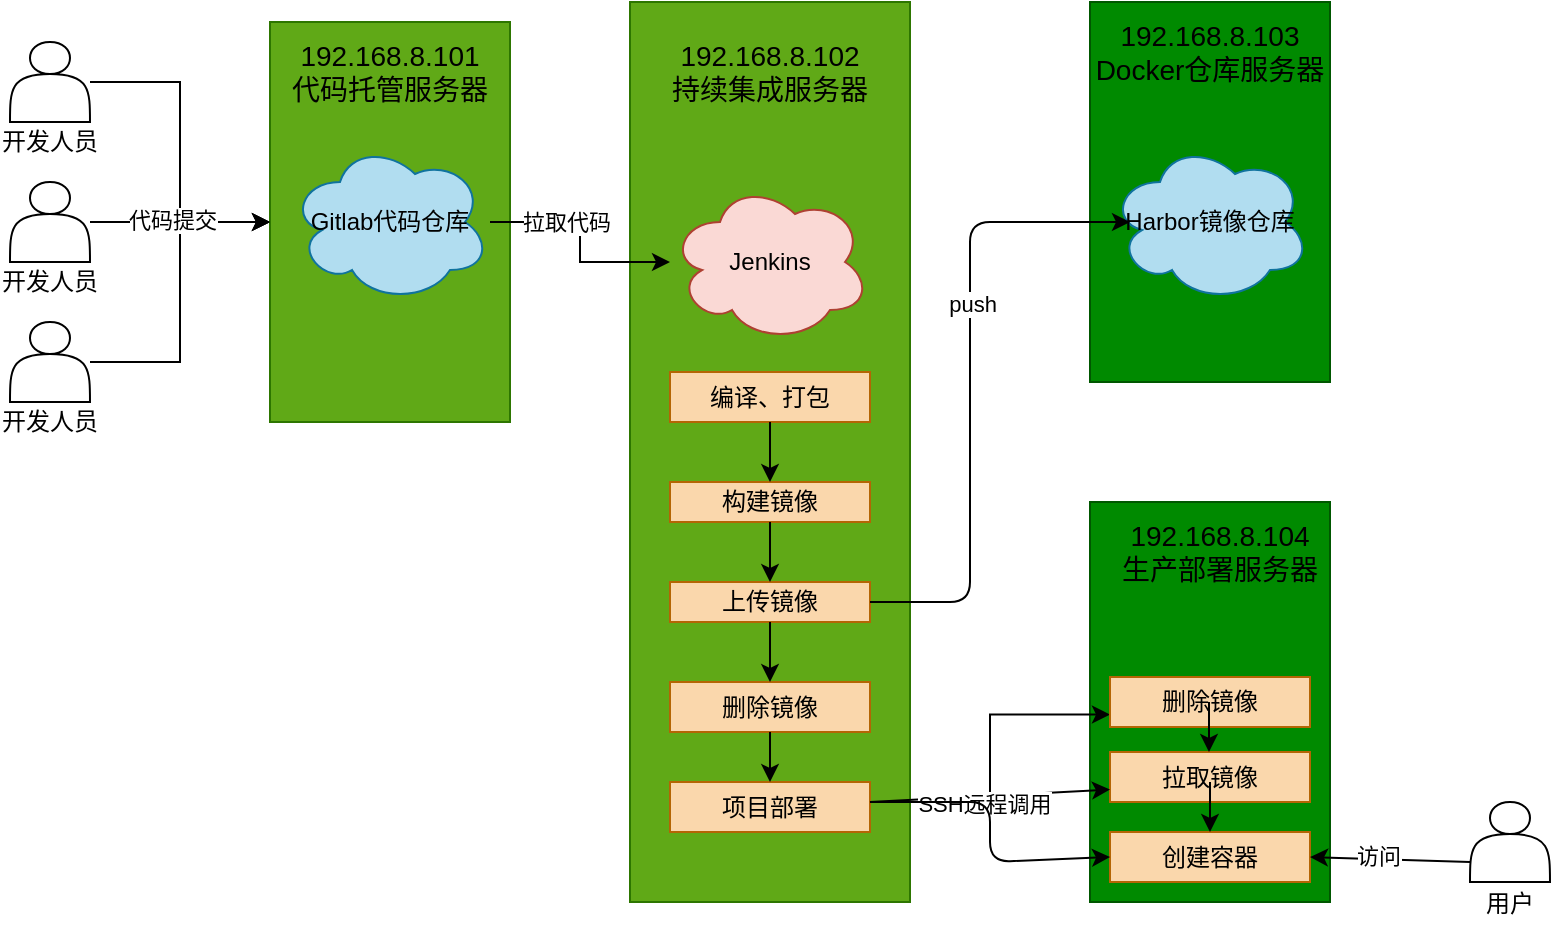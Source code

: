 <mxfile version="14.9.2" type="github">
  <diagram id="fjrZGpHGLL3Sn7Pny3cT" name="Page-1">
    <mxGraphModel dx="1426" dy="769" grid="1" gridSize="10" guides="1" tooltips="1" connect="1" arrows="1" fold="1" page="1" pageScale="1" pageWidth="827" pageHeight="1169" math="0" shadow="0">
      <root>
        <mxCell id="0" />
        <mxCell id="1" parent="0" />
        <mxCell id="ySgAJ4QI3XLkfdpez1up-10" value="" style="edgeStyle=orthogonalEdgeStyle;rounded=0;orthogonalLoop=1;jettySize=auto;html=1;" edge="1" parent="1" source="ySgAJ4QI3XLkfdpez1up-2" target="ySgAJ4QI3XLkfdpez1up-4">
          <mxGeometry relative="1" as="geometry" />
        </mxCell>
        <mxCell id="ySgAJ4QI3XLkfdpez1up-2" value="" style="shape=actor;whiteSpace=wrap;html=1;" vertex="1" parent="1">
          <mxGeometry x="20" y="100" width="40" height="40" as="geometry" />
        </mxCell>
        <mxCell id="ySgAJ4QI3XLkfdpez1up-4" value="" style="verticalLabelPosition=bottom;verticalAlign=top;html=1;shape=mxgraph.basic.rect;fillColor2=none;strokeWidth=1;size=20;indent=5;fillColor=#60a917;strokeColor=#2D7600;fontColor=#ffffff;" vertex="1" parent="1">
          <mxGeometry x="150" y="90" width="120" height="200" as="geometry" />
        </mxCell>
        <mxCell id="ySgAJ4QI3XLkfdpez1up-5" value="" style="verticalLabelPosition=bottom;verticalAlign=top;html=1;shape=mxgraph.basic.rect;fillColor2=none;strokeWidth=1;size=20;indent=5;fillColor=#60a917;strokeColor=#2D7600;fontColor=#ffffff;" vertex="1" parent="1">
          <mxGeometry x="330" y="80" width="140" height="450" as="geometry" />
        </mxCell>
        <mxCell id="ySgAJ4QI3XLkfdpez1up-6" value="" style="verticalLabelPosition=bottom;verticalAlign=top;html=1;shape=mxgraph.basic.rect;fillColor2=none;strokeWidth=1;size=20;indent=5;fillColor=#008a00;strokeColor=#005700;fontColor=#ffffff;" vertex="1" parent="1">
          <mxGeometry x="560" y="80" width="120" height="190" as="geometry" />
        </mxCell>
        <mxCell id="ySgAJ4QI3XLkfdpez1up-7" value="" style="verticalLabelPosition=bottom;verticalAlign=top;html=1;shape=mxgraph.basic.rect;fillColor2=none;strokeWidth=1;size=20;indent=5;fillColor=#008a00;strokeColor=#005700;fontColor=#ffffff;" vertex="1" parent="1">
          <mxGeometry x="560" y="330" width="120" height="200" as="geometry" />
        </mxCell>
        <mxCell id="ySgAJ4QI3XLkfdpez1up-11" value="" style="edgeStyle=orthogonalEdgeStyle;rounded=0;orthogonalLoop=1;jettySize=auto;html=1;" edge="1" parent="1" source="ySgAJ4QI3XLkfdpez1up-8" target="ySgAJ4QI3XLkfdpez1up-4">
          <mxGeometry relative="1" as="geometry" />
        </mxCell>
        <mxCell id="ySgAJ4QI3XLkfdpez1up-8" value="" style="shape=actor;whiteSpace=wrap;html=1;" vertex="1" parent="1">
          <mxGeometry x="20" y="170" width="40" height="40" as="geometry" />
        </mxCell>
        <mxCell id="ySgAJ4QI3XLkfdpez1up-12" value="" style="edgeStyle=orthogonalEdgeStyle;rounded=0;orthogonalLoop=1;jettySize=auto;html=1;" edge="1" parent="1" source="ySgAJ4QI3XLkfdpez1up-9" target="ySgAJ4QI3XLkfdpez1up-4">
          <mxGeometry relative="1" as="geometry" />
        </mxCell>
        <mxCell id="ySgAJ4QI3XLkfdpez1up-13" value="代码提交" style="edgeLabel;html=1;align=center;verticalAlign=middle;resizable=0;points=[];" vertex="1" connectable="0" parent="ySgAJ4QI3XLkfdpez1up-12">
          <mxGeometry x="0.438" y="4" relative="1" as="geometry">
            <mxPoint x="-4" y="3" as="offset" />
          </mxGeometry>
        </mxCell>
        <mxCell id="ySgAJ4QI3XLkfdpez1up-9" value="" style="shape=actor;whiteSpace=wrap;html=1;" vertex="1" parent="1">
          <mxGeometry x="20" y="240" width="40" height="40" as="geometry" />
        </mxCell>
        <mxCell id="ySgAJ4QI3XLkfdpez1up-15" value="开发人员" style="text;html=1;strokeColor=none;fillColor=none;align=center;verticalAlign=middle;whiteSpace=wrap;rounded=0;" vertex="1" parent="1">
          <mxGeometry x="15" y="140" width="50" height="20" as="geometry" />
        </mxCell>
        <mxCell id="ySgAJ4QI3XLkfdpez1up-16" value="开发人员" style="text;html=1;strokeColor=none;fillColor=none;align=center;verticalAlign=middle;whiteSpace=wrap;rounded=0;" vertex="1" parent="1">
          <mxGeometry x="15" y="210" width="50" height="20" as="geometry" />
        </mxCell>
        <mxCell id="ySgAJ4QI3XLkfdpez1up-17" value="开发人员" style="text;html=1;strokeColor=none;fillColor=none;align=center;verticalAlign=middle;whiteSpace=wrap;rounded=0;" vertex="1" parent="1">
          <mxGeometry x="15" y="280" width="50" height="20" as="geometry" />
        </mxCell>
        <mxCell id="ySgAJ4QI3XLkfdpez1up-18" value="&lt;font style=&quot;font-size: 14px&quot;&gt;192.168.8.101&lt;br&gt;代码托管服务器&lt;/font&gt;" style="text;html=1;strokeColor=none;fillColor=none;align=center;verticalAlign=middle;whiteSpace=wrap;rounded=0;" vertex="1" parent="1">
          <mxGeometry x="160" y="90" width="100" height="50" as="geometry" />
        </mxCell>
        <mxCell id="ySgAJ4QI3XLkfdpez1up-23" value="" style="edgeStyle=orthogonalEdgeStyle;rounded=0;orthogonalLoop=1;jettySize=auto;html=1;" edge="1" parent="1" source="ySgAJ4QI3XLkfdpez1up-19" target="ySgAJ4QI3XLkfdpez1up-22">
          <mxGeometry relative="1" as="geometry" />
        </mxCell>
        <mxCell id="ySgAJ4QI3XLkfdpez1up-24" value="拉取代码" style="edgeLabel;html=1;align=center;verticalAlign=middle;resizable=0;points=[];" vertex="1" connectable="0" parent="ySgAJ4QI3XLkfdpez1up-23">
          <mxGeometry x="-0.32" relative="1" as="geometry">
            <mxPoint as="offset" />
          </mxGeometry>
        </mxCell>
        <mxCell id="ySgAJ4QI3XLkfdpez1up-19" value="Gitlab代码仓库" style="ellipse;shape=cloud;whiteSpace=wrap;html=1;fillColor=#b1ddf0;strokeColor=#10739e;" vertex="1" parent="1">
          <mxGeometry x="160" y="150" width="100" height="80" as="geometry" />
        </mxCell>
        <mxCell id="ySgAJ4QI3XLkfdpez1up-21" value="&lt;font style=&quot;font-size: 14px&quot;&gt;192.168.8.102&lt;br&gt;持续集成服务器&lt;/font&gt;" style="text;html=1;strokeColor=none;fillColor=none;align=center;verticalAlign=middle;whiteSpace=wrap;rounded=0;" vertex="1" parent="1">
          <mxGeometry x="350" y="90" width="100" height="50" as="geometry" />
        </mxCell>
        <mxCell id="ySgAJ4QI3XLkfdpez1up-22" value="Jenkins" style="ellipse;shape=cloud;whiteSpace=wrap;html=1;fillColor=#fad9d5;strokeColor=#ae4132;" vertex="1" parent="1">
          <mxGeometry x="350" y="170" width="100" height="80" as="geometry" />
        </mxCell>
        <mxCell id="ySgAJ4QI3XLkfdpez1up-25" value="编译、打包" style="text;html=1;strokeColor=#b46504;fillColor=#fad7ac;align=center;verticalAlign=middle;whiteSpace=wrap;rounded=0;" vertex="1" parent="1">
          <mxGeometry x="350" y="265" width="100" height="25" as="geometry" />
        </mxCell>
        <mxCell id="ySgAJ4QI3XLkfdpez1up-26" value="构建镜像" style="text;html=1;strokeColor=#b46504;fillColor=#fad7ac;align=center;verticalAlign=middle;whiteSpace=wrap;rounded=0;" vertex="1" parent="1">
          <mxGeometry x="350" y="320" width="100" height="20" as="geometry" />
        </mxCell>
        <mxCell id="ySgAJ4QI3XLkfdpez1up-27" value="上传镜像" style="text;html=1;strokeColor=#b46504;fillColor=#fad7ac;align=center;verticalAlign=middle;whiteSpace=wrap;rounded=0;" vertex="1" parent="1">
          <mxGeometry x="350" y="370" width="100" height="20" as="geometry" />
        </mxCell>
        <mxCell id="ySgAJ4QI3XLkfdpez1up-28" value="删除镜像" style="text;html=1;strokeColor=#b46504;fillColor=#fad7ac;align=center;verticalAlign=middle;whiteSpace=wrap;rounded=0;" vertex="1" parent="1">
          <mxGeometry x="350" y="420" width="100" height="25" as="geometry" />
        </mxCell>
        <mxCell id="ySgAJ4QI3XLkfdpez1up-66" value="" style="edgeStyle=orthogonalEdgeStyle;rounded=0;orthogonalLoop=1;jettySize=auto;html=1;entryX=0;entryY=0.75;entryDx=0;entryDy=0;" edge="1" parent="1" source="ySgAJ4QI3XLkfdpez1up-29" target="ySgAJ4QI3XLkfdpez1up-47">
          <mxGeometry relative="1" as="geometry">
            <Array as="points">
              <mxPoint x="510" y="480" />
              <mxPoint x="510" y="436" />
            </Array>
          </mxGeometry>
        </mxCell>
        <mxCell id="ySgAJ4QI3XLkfdpez1up-29" value="项目部署" style="text;html=1;strokeColor=#b46504;fillColor=#fad7ac;align=center;verticalAlign=middle;whiteSpace=wrap;rounded=0;" vertex="1" parent="1">
          <mxGeometry x="350" y="470" width="100" height="25" as="geometry" />
        </mxCell>
        <mxCell id="ySgAJ4QI3XLkfdpez1up-35" value="" style="endArrow=classic;html=1;exitX=0.5;exitY=1;exitDx=0;exitDy=0;" edge="1" parent="1" source="ySgAJ4QI3XLkfdpez1up-25">
          <mxGeometry width="50" height="50" relative="1" as="geometry">
            <mxPoint x="390" y="400" as="sourcePoint" />
            <mxPoint x="400" y="320" as="targetPoint" />
          </mxGeometry>
        </mxCell>
        <mxCell id="ySgAJ4QI3XLkfdpez1up-40" value="" style="endArrow=classic;html=1;exitX=0.5;exitY=1;exitDx=0;exitDy=0;entryX=0.5;entryY=0;entryDx=0;entryDy=0;" edge="1" parent="1" source="ySgAJ4QI3XLkfdpez1up-26" target="ySgAJ4QI3XLkfdpez1up-27">
          <mxGeometry width="50" height="50" relative="1" as="geometry">
            <mxPoint x="390" y="400" as="sourcePoint" />
            <mxPoint x="440" y="350" as="targetPoint" />
          </mxGeometry>
        </mxCell>
        <mxCell id="ySgAJ4QI3XLkfdpez1up-41" value="" style="endArrow=classic;html=1;entryX=0.5;entryY=0;entryDx=0;entryDy=0;exitX=0.5;exitY=1;exitDx=0;exitDy=0;" edge="1" parent="1" source="ySgAJ4QI3XLkfdpez1up-27" target="ySgAJ4QI3XLkfdpez1up-28">
          <mxGeometry width="50" height="50" relative="1" as="geometry">
            <mxPoint x="390" y="400" as="sourcePoint" />
            <mxPoint x="440" y="350" as="targetPoint" />
          </mxGeometry>
        </mxCell>
        <mxCell id="ySgAJ4QI3XLkfdpez1up-42" value="" style="endArrow=classic;html=1;entryX=0.5;entryY=0;entryDx=0;entryDy=0;exitX=0.5;exitY=1;exitDx=0;exitDy=0;" edge="1" parent="1" source="ySgAJ4QI3XLkfdpez1up-28" target="ySgAJ4QI3XLkfdpez1up-29">
          <mxGeometry width="50" height="50" relative="1" as="geometry">
            <mxPoint x="390" y="400" as="sourcePoint" />
            <mxPoint x="440" y="350" as="targetPoint" />
          </mxGeometry>
        </mxCell>
        <mxCell id="ySgAJ4QI3XLkfdpez1up-44" value="Harbor镜像仓库" style="ellipse;shape=cloud;whiteSpace=wrap;html=1;fillColor=#b1ddf0;strokeColor=#10739e;" vertex="1" parent="1">
          <mxGeometry x="570" y="150" width="100" height="80" as="geometry" />
        </mxCell>
        <mxCell id="ySgAJ4QI3XLkfdpez1up-45" value="&lt;font style=&quot;font-size: 14px&quot;&gt;192.168.8.103&lt;br&gt;Docker仓库服务器&lt;/font&gt;" style="text;html=1;strokeColor=none;fillColor=none;align=center;verticalAlign=middle;whiteSpace=wrap;rounded=0;" vertex="1" parent="1">
          <mxGeometry x="560" y="80" width="120" height="50" as="geometry" />
        </mxCell>
        <mxCell id="ySgAJ4QI3XLkfdpez1up-46" value="&lt;font style=&quot;font-size: 14px&quot;&gt;192.168.8.104&lt;br&gt;生产部署服务器&lt;br&gt;&lt;/font&gt;" style="text;html=1;strokeColor=none;fillColor=none;align=center;verticalAlign=middle;whiteSpace=wrap;rounded=0;" vertex="1" parent="1">
          <mxGeometry x="570" y="330" width="110" height="50" as="geometry" />
        </mxCell>
        <mxCell id="ySgAJ4QI3XLkfdpez1up-47" value="删除镜像" style="text;html=1;strokeColor=#b46504;fillColor=#fad7ac;align=center;verticalAlign=middle;whiteSpace=wrap;rounded=0;" vertex="1" parent="1">
          <mxGeometry x="570" y="417.5" width="100" height="25" as="geometry" />
        </mxCell>
        <mxCell id="ySgAJ4QI3XLkfdpez1up-48" value="拉取镜像" style="text;html=1;strokeColor=#b46504;fillColor=#fad7ac;align=center;verticalAlign=middle;whiteSpace=wrap;rounded=0;" vertex="1" parent="1">
          <mxGeometry x="570" y="455" width="100" height="25" as="geometry" />
        </mxCell>
        <mxCell id="ySgAJ4QI3XLkfdpez1up-49" value="创建容器" style="text;html=1;strokeColor=#b46504;fillColor=#fad7ac;align=center;verticalAlign=middle;whiteSpace=wrap;rounded=0;" vertex="1" parent="1">
          <mxGeometry x="570" y="495" width="100" height="25" as="geometry" />
        </mxCell>
        <mxCell id="ySgAJ4QI3XLkfdpez1up-51" value="" style="shape=actor;whiteSpace=wrap;html=1;" vertex="1" parent="1">
          <mxGeometry x="750" y="480" width="40" height="40" as="geometry" />
        </mxCell>
        <mxCell id="ySgAJ4QI3XLkfdpez1up-52" value="用户" style="text;html=1;strokeColor=none;fillColor=none;align=center;verticalAlign=middle;whiteSpace=wrap;rounded=0;" vertex="1" parent="1">
          <mxGeometry x="750" y="515" width="40" height="32.5" as="geometry" />
        </mxCell>
        <mxCell id="ySgAJ4QI3XLkfdpez1up-53" value="" style="endArrow=classic;html=1;exitX=0;exitY=0.75;exitDx=0;exitDy=0;" edge="1" parent="1" source="ySgAJ4QI3XLkfdpez1up-51">
          <mxGeometry width="50" height="50" relative="1" as="geometry">
            <mxPoint x="620" y="557.5" as="sourcePoint" />
            <mxPoint x="670" y="507.5" as="targetPoint" />
          </mxGeometry>
        </mxCell>
        <mxCell id="ySgAJ4QI3XLkfdpez1up-54" value="访问" style="edgeLabel;html=1;align=center;verticalAlign=middle;resizable=0;points=[];" vertex="1" connectable="0" parent="ySgAJ4QI3XLkfdpez1up-53">
          <mxGeometry x="0.151" y="-2" relative="1" as="geometry">
            <mxPoint as="offset" />
          </mxGeometry>
        </mxCell>
        <mxCell id="ySgAJ4QI3XLkfdpez1up-55" value="" style="endArrow=classic;html=1;" edge="1" parent="1">
          <mxGeometry width="50" height="50" relative="1" as="geometry">
            <mxPoint x="619.5" y="430" as="sourcePoint" />
            <mxPoint x="619.5" y="455" as="targetPoint" />
          </mxGeometry>
        </mxCell>
        <mxCell id="ySgAJ4QI3XLkfdpez1up-58" value="" style="endArrow=classic;html=1;entryX=0;entryY=0.75;entryDx=0;entryDy=0;" edge="1" parent="1" target="ySgAJ4QI3XLkfdpez1up-48">
          <mxGeometry width="50" height="50" relative="1" as="geometry">
            <mxPoint x="450" y="480" as="sourcePoint" />
            <mxPoint x="500" y="430" as="targetPoint" />
          </mxGeometry>
        </mxCell>
        <mxCell id="ySgAJ4QI3XLkfdpez1up-67" value="SSH远程调用" style="edgeLabel;html=1;align=center;verticalAlign=middle;resizable=0;points=[];" vertex="1" connectable="0" parent="ySgAJ4QI3XLkfdpez1up-58">
          <mxGeometry x="-0.053" y="-4" relative="1" as="geometry">
            <mxPoint as="offset" />
          </mxGeometry>
        </mxCell>
        <mxCell id="ySgAJ4QI3XLkfdpez1up-59" value="" style="endArrow=classic;html=1;entryX=0;entryY=0.5;entryDx=0;entryDy=0;" edge="1" parent="1" target="ySgAJ4QI3XLkfdpez1up-49">
          <mxGeometry width="50" height="50" relative="1" as="geometry">
            <mxPoint x="450" y="480" as="sourcePoint" />
            <mxPoint x="500" y="430" as="targetPoint" />
            <Array as="points">
              <mxPoint x="510" y="480" />
              <mxPoint x="510" y="510" />
            </Array>
          </mxGeometry>
        </mxCell>
        <mxCell id="ySgAJ4QI3XLkfdpez1up-61" value="" style="endArrow=classic;html=1;exitX=1;exitY=0.5;exitDx=0;exitDy=0;" edge="1" parent="1" source="ySgAJ4QI3XLkfdpez1up-27">
          <mxGeometry width="50" height="50" relative="1" as="geometry">
            <mxPoint x="460" y="380" as="sourcePoint" />
            <mxPoint x="580" y="190" as="targetPoint" />
            <Array as="points">
              <mxPoint x="500" y="380" />
              <mxPoint x="500" y="190" />
            </Array>
          </mxGeometry>
        </mxCell>
        <mxCell id="ySgAJ4QI3XLkfdpez1up-63" value="push" style="edgeLabel;html=1;align=center;verticalAlign=middle;resizable=0;points=[];" vertex="1" connectable="0" parent="ySgAJ4QI3XLkfdpez1up-61">
          <mxGeometry x="0.245" y="-1" relative="1" as="geometry">
            <mxPoint as="offset" />
          </mxGeometry>
        </mxCell>
        <mxCell id="ySgAJ4QI3XLkfdpez1up-62" value="" style="endArrow=classic;html=1;" edge="1" parent="1" target="ySgAJ4QI3XLkfdpez1up-49">
          <mxGeometry width="50" height="50" relative="1" as="geometry">
            <mxPoint x="620" y="470" as="sourcePoint" />
            <mxPoint x="670" y="420" as="targetPoint" />
          </mxGeometry>
        </mxCell>
      </root>
    </mxGraphModel>
  </diagram>
</mxfile>
